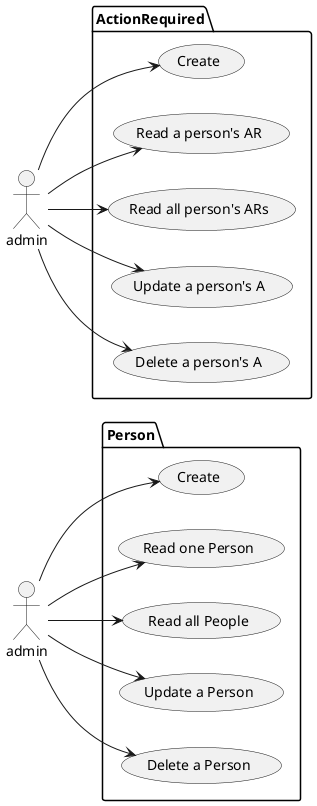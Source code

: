 @startuml Phase I Use Cases
left to right direction
actor admin as a1

package Person {
	usecase "Create" as UC1
	usecase "Read one Person" as UC2
	usecase "Read all People" as UC3
	usecase "Update a Person" as UC4
	usecase "Delete a Person" as UC5
}
a1 --> UC1
a1 --> UC2
a1 --> UC3
a1 --> UC4
a1 --> UC5

actor admin as a2
package ActionRequired {
	usecase "Create" as UC6
	usecase "Read a person's AR" as UC7
	usecase "Read all person's ARs" as UC8
	usecase "Update a person's A" as UC9
	usecase "Delete a person's A" as UC10
}
a2 --> UC6
a2 --> UC7
a2 --> UC8
a2 --> UC9
a2 --> UC10
@endum